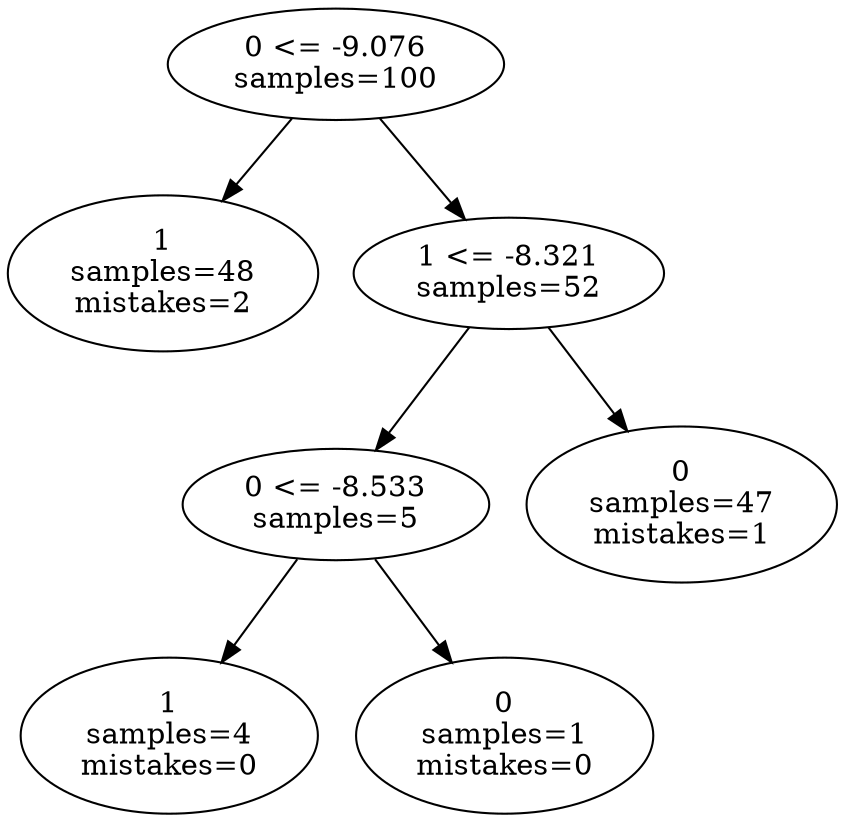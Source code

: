 digraph ClusteringTree {
n_0 [label="0 <= -9.076
samples=\100"];
n_1 [label="1
samples=\48
mistakes=\2"];
n_2 [label="1 <= -8.321
samples=\52"];
n_3 [label="0 <= -8.533
samples=\5"];
n_4 [label="0
samples=\47
mistakes=\1"];
n_5 [label="1
samples=\4
mistakes=\0"];
n_6 [label="0
samples=\1
mistakes=\0"];
n_0 -> n_1;
n_0 -> n_2;
n_2 -> n_3;
n_2 -> n_4;
n_3 -> n_5;
n_3 -> n_6;
}
